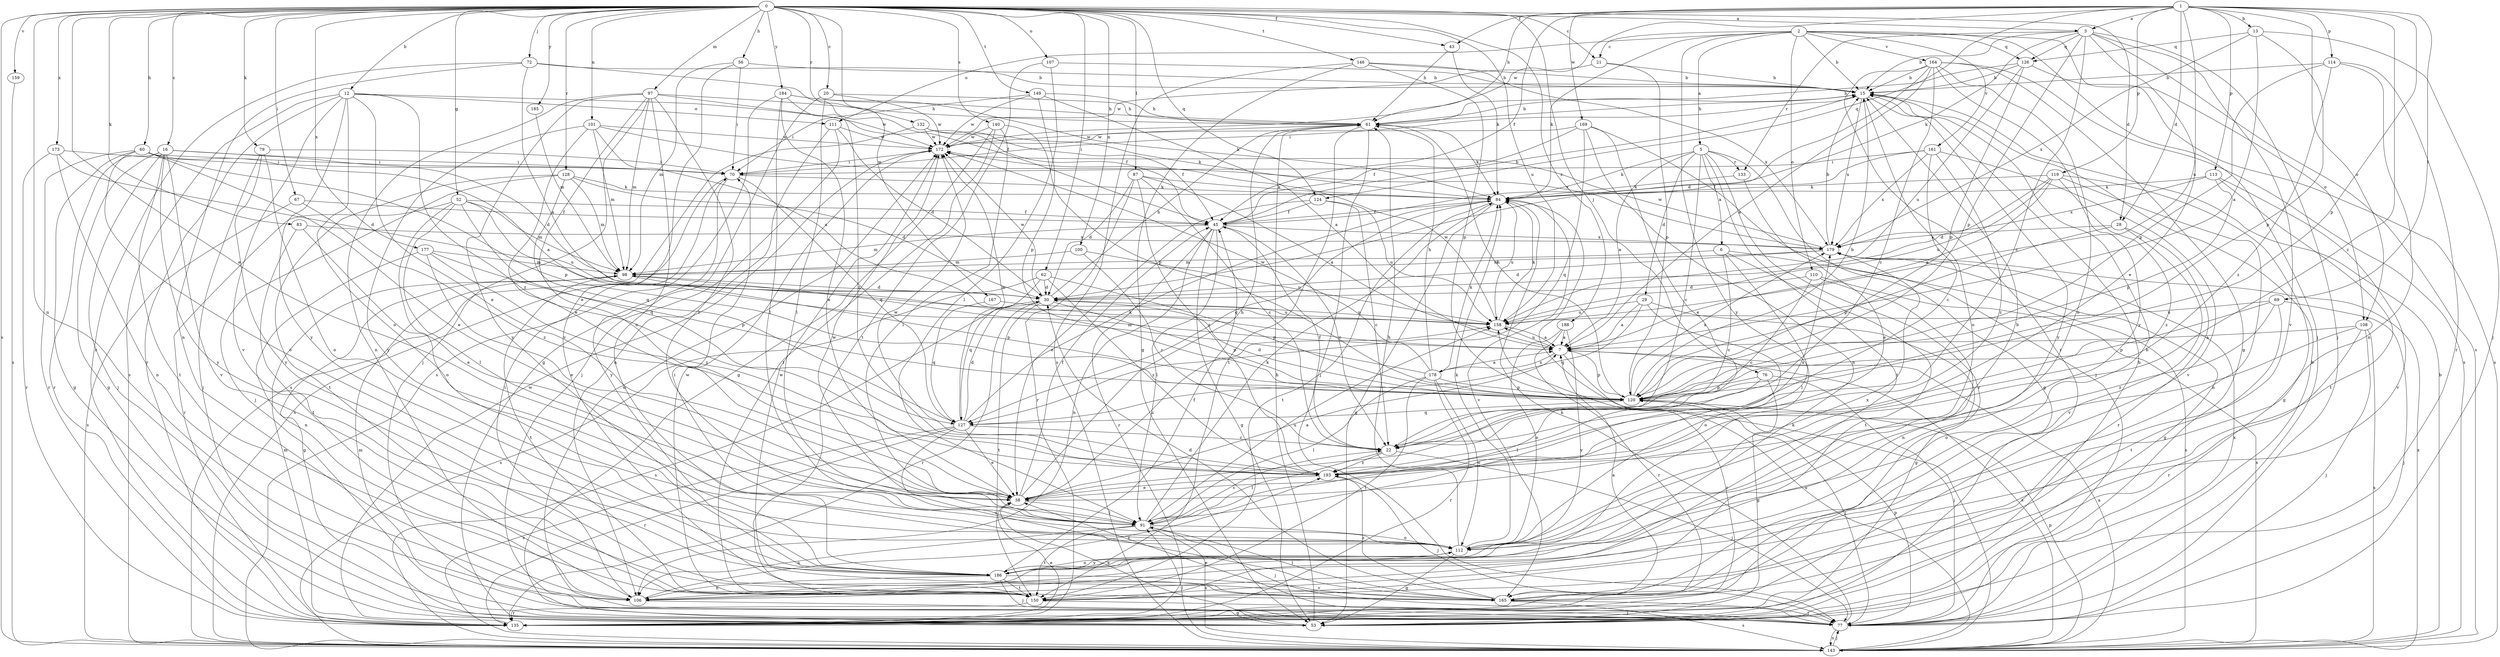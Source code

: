strict digraph  {
0;
1;
2;
3;
5;
6;
7;
12;
13;
15;
16;
20;
21;
22;
28;
29;
30;
38;
43;
45;
52;
53;
56;
60;
61;
62;
67;
69;
70;
72;
76;
77;
79;
83;
84;
87;
91;
97;
98;
100;
101;
106;
107;
108;
110;
111;
112;
113;
114;
119;
120;
124;
126;
127;
128;
132;
133;
135;
140;
143;
146;
149;
150;
158;
159;
161;
164;
165;
167;
169;
172;
173;
177;
178;
179;
184;
185;
186;
188;
193;
0 -> 3  [label=a];
0 -> 12  [label=b];
0 -> 16  [label=c];
0 -> 20  [label=c];
0 -> 21  [label=c];
0 -> 28  [label=d];
0 -> 38  [label=e];
0 -> 43  [label=f];
0 -> 52  [label=g];
0 -> 56  [label=h];
0 -> 60  [label=h];
0 -> 62  [label=i];
0 -> 67  [label=i];
0 -> 72  [label=j];
0 -> 76  [label=j];
0 -> 79  [label=k];
0 -> 83  [label=k];
0 -> 87  [label=l];
0 -> 97  [label=m];
0 -> 100  [label=n];
0 -> 101  [label=n];
0 -> 106  [label=n];
0 -> 107  [label=o];
0 -> 124  [label=q];
0 -> 128  [label=r];
0 -> 132  [label=r];
0 -> 140  [label=s];
0 -> 143  [label=s];
0 -> 146  [label=t];
0 -> 149  [label=t];
0 -> 158  [label=u];
0 -> 159  [label=v];
0 -> 167  [label=w];
0 -> 173  [label=x];
0 -> 177  [label=x];
0 -> 184  [label=y];
0 -> 185  [label=y];
0 -> 188  [label=z];
1 -> 3  [label=a];
1 -> 13  [label=b];
1 -> 28  [label=d];
1 -> 43  [label=f];
1 -> 45  [label=f];
1 -> 61  [label=h];
1 -> 69  [label=i];
1 -> 108  [label=o];
1 -> 113  [label=p];
1 -> 114  [label=p];
1 -> 119  [label=p];
1 -> 120  [label=p];
1 -> 124  [label=q];
1 -> 158  [label=u];
1 -> 169  [label=w];
1 -> 172  [label=w];
1 -> 193  [label=z];
2 -> 5  [label=a];
2 -> 15  [label=b];
2 -> 21  [label=c];
2 -> 77  [label=j];
2 -> 84  [label=k];
2 -> 108  [label=o];
2 -> 110  [label=o];
2 -> 111  [label=o];
2 -> 126  [label=q];
2 -> 161  [label=v];
2 -> 164  [label=v];
2 -> 186  [label=y];
3 -> 15  [label=b];
3 -> 22  [label=c];
3 -> 38  [label=e];
3 -> 77  [label=j];
3 -> 84  [label=k];
3 -> 120  [label=p];
3 -> 126  [label=q];
3 -> 133  [label=r];
3 -> 143  [label=s];
3 -> 165  [label=v];
5 -> 6  [label=a];
5 -> 7  [label=a];
5 -> 22  [label=c];
5 -> 29  [label=d];
5 -> 53  [label=g];
5 -> 84  [label=k];
5 -> 133  [label=r];
5 -> 135  [label=r];
5 -> 150  [label=t];
6 -> 22  [label=c];
6 -> 91  [label=l];
6 -> 98  [label=m];
6 -> 143  [label=s];
6 -> 150  [label=t];
7 -> 120  [label=p];
7 -> 135  [label=r];
7 -> 143  [label=s];
7 -> 158  [label=u];
7 -> 178  [label=x];
12 -> 38  [label=e];
12 -> 45  [label=f];
12 -> 111  [label=o];
12 -> 112  [label=o];
12 -> 135  [label=r];
12 -> 143  [label=s];
12 -> 165  [label=v];
12 -> 186  [label=y];
12 -> 193  [label=z];
13 -> 7  [label=a];
13 -> 77  [label=j];
13 -> 120  [label=p];
13 -> 126  [label=q];
13 -> 179  [label=x];
15 -> 61  [label=h];
15 -> 70  [label=i];
15 -> 112  [label=o];
15 -> 179  [label=x];
15 -> 186  [label=y];
16 -> 30  [label=d];
16 -> 53  [label=g];
16 -> 70  [label=i];
16 -> 77  [label=j];
16 -> 135  [label=r];
16 -> 150  [label=t];
16 -> 165  [label=v];
16 -> 186  [label=y];
20 -> 53  [label=g];
20 -> 61  [label=h];
20 -> 91  [label=l];
20 -> 172  [label=w];
21 -> 15  [label=b];
21 -> 120  [label=p];
21 -> 172  [label=w];
22 -> 45  [label=f];
22 -> 77  [label=j];
22 -> 91  [label=l];
22 -> 193  [label=z];
28 -> 120  [label=p];
28 -> 135  [label=r];
28 -> 165  [label=v];
28 -> 179  [label=x];
29 -> 7  [label=a];
29 -> 53  [label=g];
29 -> 112  [label=o];
29 -> 127  [label=q];
29 -> 158  [label=u];
30 -> 61  [label=h];
30 -> 120  [label=p];
30 -> 135  [label=r];
30 -> 143  [label=s];
30 -> 150  [label=t];
30 -> 158  [label=u];
30 -> 172  [label=w];
38 -> 7  [label=a];
38 -> 45  [label=f];
38 -> 61  [label=h];
38 -> 91  [label=l];
38 -> 158  [label=u];
43 -> 61  [label=h];
43 -> 84  [label=k];
45 -> 15  [label=b];
45 -> 22  [label=c];
45 -> 53  [label=g];
45 -> 91  [label=l];
45 -> 98  [label=m];
45 -> 106  [label=n];
45 -> 135  [label=r];
45 -> 179  [label=x];
52 -> 45  [label=f];
52 -> 91  [label=l];
52 -> 98  [label=m];
52 -> 112  [label=o];
52 -> 127  [label=q];
52 -> 135  [label=r];
52 -> 158  [label=u];
53 -> 15  [label=b];
53 -> 38  [label=e];
53 -> 61  [label=h];
56 -> 15  [label=b];
56 -> 70  [label=i];
56 -> 98  [label=m];
56 -> 165  [label=v];
60 -> 7  [label=a];
60 -> 38  [label=e];
60 -> 53  [label=g];
60 -> 70  [label=i];
60 -> 112  [label=o];
60 -> 120  [label=p];
60 -> 135  [label=r];
61 -> 15  [label=b];
61 -> 77  [label=j];
61 -> 84  [label=k];
61 -> 150  [label=t];
61 -> 172  [label=w];
62 -> 30  [label=d];
62 -> 120  [label=p];
62 -> 127  [label=q];
62 -> 143  [label=s];
62 -> 193  [label=z];
67 -> 45  [label=f];
67 -> 143  [label=s];
67 -> 193  [label=z];
69 -> 77  [label=j];
69 -> 120  [label=p];
69 -> 150  [label=t];
69 -> 158  [label=u];
69 -> 193  [label=z];
70 -> 84  [label=k];
70 -> 127  [label=q];
70 -> 143  [label=s];
70 -> 186  [label=y];
72 -> 7  [label=a];
72 -> 15  [label=b];
72 -> 45  [label=f];
72 -> 106  [label=n];
72 -> 135  [label=r];
76 -> 53  [label=g];
76 -> 77  [label=j];
76 -> 91  [label=l];
76 -> 120  [label=p];
77 -> 15  [label=b];
77 -> 38  [label=e];
77 -> 84  [label=k];
77 -> 98  [label=m];
77 -> 120  [label=p];
77 -> 143  [label=s];
77 -> 172  [label=w];
77 -> 179  [label=x];
79 -> 70  [label=i];
79 -> 77  [label=j];
79 -> 112  [label=o];
79 -> 186  [label=y];
83 -> 38  [label=e];
83 -> 150  [label=t];
83 -> 179  [label=x];
84 -> 45  [label=f];
84 -> 53  [label=g];
84 -> 127  [label=q];
84 -> 150  [label=t];
84 -> 158  [label=u];
84 -> 165  [label=v];
87 -> 7  [label=a];
87 -> 22  [label=c];
87 -> 30  [label=d];
87 -> 84  [label=k];
87 -> 135  [label=r];
87 -> 193  [label=z];
91 -> 22  [label=c];
91 -> 77  [label=j];
91 -> 84  [label=k];
91 -> 106  [label=n];
91 -> 112  [label=o];
91 -> 143  [label=s];
91 -> 150  [label=t];
91 -> 158  [label=u];
91 -> 172  [label=w];
97 -> 38  [label=e];
97 -> 61  [label=h];
97 -> 77  [label=j];
97 -> 91  [label=l];
97 -> 98  [label=m];
97 -> 106  [label=n];
97 -> 112  [label=o];
97 -> 172  [label=w];
97 -> 186  [label=y];
98 -> 30  [label=d];
98 -> 53  [label=g];
98 -> 120  [label=p];
98 -> 150  [label=t];
100 -> 22  [label=c];
100 -> 98  [label=m];
100 -> 158  [label=u];
101 -> 38  [label=e];
101 -> 98  [label=m];
101 -> 158  [label=u];
101 -> 172  [label=w];
101 -> 179  [label=x];
101 -> 186  [label=y];
106 -> 53  [label=g];
106 -> 70  [label=i];
106 -> 193  [label=z];
107 -> 15  [label=b];
107 -> 91  [label=l];
107 -> 150  [label=t];
108 -> 7  [label=a];
108 -> 77  [label=j];
108 -> 112  [label=o];
108 -> 135  [label=r];
108 -> 143  [label=s];
110 -> 22  [label=c];
110 -> 30  [label=d];
110 -> 106  [label=n];
110 -> 143  [label=s];
111 -> 30  [label=d];
111 -> 77  [label=j];
111 -> 106  [label=n];
111 -> 172  [label=w];
112 -> 15  [label=b];
112 -> 53  [label=g];
112 -> 61  [label=h];
112 -> 84  [label=k];
112 -> 179  [label=x];
112 -> 186  [label=y];
113 -> 84  [label=k];
113 -> 120  [label=p];
113 -> 150  [label=t];
113 -> 165  [label=v];
113 -> 179  [label=x];
114 -> 15  [label=b];
114 -> 106  [label=n];
114 -> 120  [label=p];
114 -> 135  [label=r];
114 -> 193  [label=z];
119 -> 7  [label=a];
119 -> 30  [label=d];
119 -> 53  [label=g];
119 -> 84  [label=k];
119 -> 106  [label=n];
119 -> 158  [label=u];
119 -> 193  [label=z];
120 -> 15  [label=b];
120 -> 30  [label=d];
120 -> 61  [label=h];
120 -> 77  [label=j];
120 -> 127  [label=q];
120 -> 179  [label=x];
124 -> 22  [label=c];
124 -> 38  [label=e];
124 -> 45  [label=f];
124 -> 158  [label=u];
126 -> 15  [label=b];
126 -> 61  [label=h];
126 -> 120  [label=p];
126 -> 143  [label=s];
126 -> 158  [label=u];
127 -> 22  [label=c];
127 -> 30  [label=d];
127 -> 38  [label=e];
127 -> 84  [label=k];
127 -> 135  [label=r];
127 -> 143  [label=s];
127 -> 165  [label=v];
127 -> 172  [label=w];
128 -> 30  [label=d];
128 -> 77  [label=j];
128 -> 84  [label=k];
128 -> 98  [label=m];
128 -> 127  [label=q];
128 -> 150  [label=t];
132 -> 45  [label=f];
132 -> 84  [label=k];
132 -> 143  [label=s];
132 -> 172  [label=w];
133 -> 38  [label=e];
133 -> 84  [label=k];
135 -> 38  [label=e];
135 -> 98  [label=m];
135 -> 172  [label=w];
140 -> 53  [label=g];
140 -> 91  [label=l];
140 -> 120  [label=p];
140 -> 150  [label=t];
140 -> 172  [label=w];
143 -> 7  [label=a];
143 -> 15  [label=b];
143 -> 77  [label=j];
143 -> 84  [label=k];
143 -> 91  [label=l];
143 -> 120  [label=p];
143 -> 158  [label=u];
143 -> 179  [label=x];
146 -> 15  [label=b];
146 -> 53  [label=g];
146 -> 120  [label=p];
146 -> 143  [label=s];
146 -> 179  [label=x];
149 -> 7  [label=a];
149 -> 61  [label=h];
149 -> 70  [label=i];
149 -> 120  [label=p];
149 -> 172  [label=w];
150 -> 77  [label=j];
150 -> 135  [label=r];
150 -> 172  [label=w];
158 -> 7  [label=a];
158 -> 84  [label=k];
158 -> 172  [label=w];
159 -> 143  [label=s];
161 -> 22  [label=c];
161 -> 45  [label=f];
161 -> 70  [label=i];
161 -> 165  [label=v];
161 -> 179  [label=x];
161 -> 193  [label=z];
164 -> 7  [label=a];
164 -> 15  [label=b];
164 -> 22  [label=c];
164 -> 30  [label=d];
164 -> 53  [label=g];
164 -> 112  [label=o];
164 -> 135  [label=r];
164 -> 143  [label=s];
164 -> 186  [label=y];
165 -> 7  [label=a];
165 -> 15  [label=b];
165 -> 30  [label=d];
165 -> 77  [label=j];
165 -> 91  [label=l];
165 -> 143  [label=s];
165 -> 172  [label=w];
165 -> 193  [label=z];
167 -> 127  [label=q];
167 -> 158  [label=u];
169 -> 38  [label=e];
169 -> 45  [label=f];
169 -> 77  [label=j];
169 -> 106  [label=n];
169 -> 127  [label=q];
169 -> 172  [label=w];
172 -> 70  [label=i];
173 -> 30  [label=d];
173 -> 70  [label=i];
173 -> 106  [label=n];
173 -> 135  [label=r];
177 -> 38  [label=e];
177 -> 98  [label=m];
177 -> 106  [label=n];
177 -> 120  [label=p];
177 -> 193  [label=z];
178 -> 7  [label=a];
178 -> 61  [label=h];
178 -> 84  [label=k];
178 -> 91  [label=l];
178 -> 98  [label=m];
178 -> 112  [label=o];
178 -> 120  [label=p];
178 -> 135  [label=r];
178 -> 150  [label=t];
178 -> 172  [label=w];
179 -> 15  [label=b];
179 -> 30  [label=d];
179 -> 53  [label=g];
179 -> 98  [label=m];
179 -> 172  [label=w];
184 -> 38  [label=e];
184 -> 61  [label=h];
184 -> 84  [label=k];
184 -> 91  [label=l];
184 -> 143  [label=s];
184 -> 193  [label=z];
185 -> 98  [label=m];
186 -> 45  [label=f];
186 -> 70  [label=i];
186 -> 77  [label=j];
186 -> 106  [label=n];
186 -> 112  [label=o];
186 -> 150  [label=t];
186 -> 165  [label=v];
188 -> 7  [label=a];
188 -> 112  [label=o];
188 -> 135  [label=r];
188 -> 186  [label=y];
193 -> 38  [label=e];
193 -> 77  [label=j];
193 -> 172  [label=w];
193 -> 179  [label=x];
}
